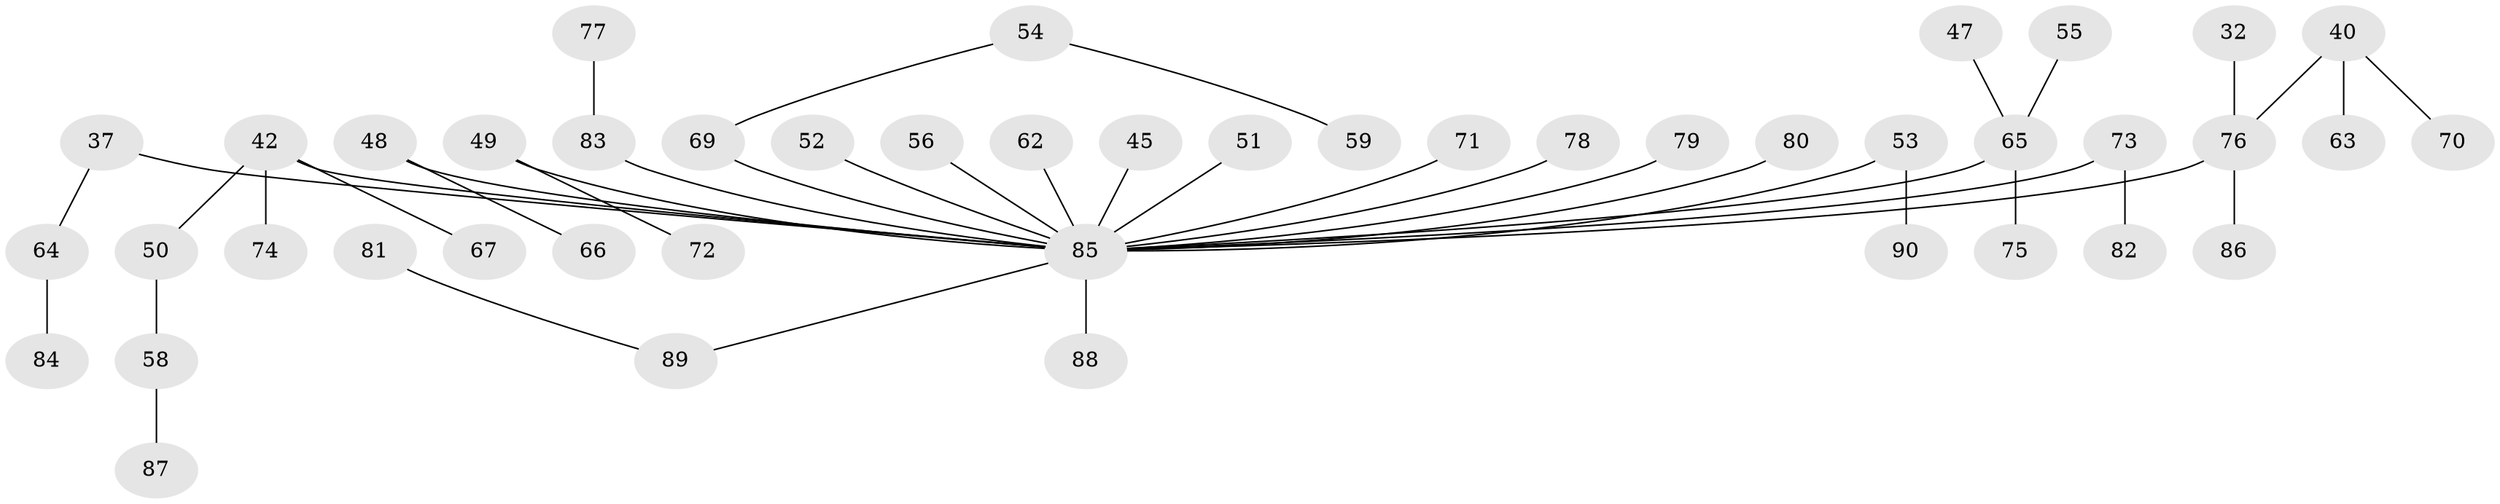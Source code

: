 // original degree distribution, {3: 0.16666666666666666, 1: 0.4777777777777778, 4: 0.1, 5: 0.011111111111111112, 7: 0.011111111111111112, 2: 0.23333333333333334}
// Generated by graph-tools (version 1.1) at 2025/52/03/09/25 04:52:48]
// undirected, 45 vertices, 44 edges
graph export_dot {
graph [start="1"]
  node [color=gray90,style=filled];
  32;
  37;
  40 [super="+20+39"];
  42;
  45;
  47;
  48 [super="+46"];
  49;
  50;
  51;
  52;
  53;
  54;
  55;
  56;
  58;
  59;
  62;
  63;
  64;
  65 [super="+30"];
  66;
  67;
  69 [super="+44"];
  70;
  71;
  72;
  73 [super="+16"];
  74;
  75;
  76 [super="+3+2"];
  77;
  78;
  79;
  80;
  81;
  82;
  83 [super="+61"];
  84;
  85 [super="+29+9+23+11+34+35+36+28+38+43+41+57+27"];
  86;
  87;
  88;
  89 [super="+68"];
  90;
  32 -- 76;
  37 -- 64;
  37 -- 85;
  40 -- 76;
  40 -- 70;
  40 -- 63;
  42 -- 50;
  42 -- 67;
  42 -- 74;
  42 -- 85;
  45 -- 85;
  47 -- 65;
  48 -- 66;
  48 -- 85;
  49 -- 72;
  49 -- 85;
  50 -- 58;
  51 -- 85;
  52 -- 85;
  53 -- 90;
  53 -- 85;
  54 -- 59;
  54 -- 69;
  55 -- 65;
  56 -- 85;
  58 -- 87;
  62 -- 85;
  64 -- 84;
  65 -- 85;
  65 -- 75;
  69 -- 85;
  71 -- 85;
  73 -- 82;
  73 -- 85;
  76 -- 86;
  76 -- 85;
  77 -- 83;
  78 -- 85;
  79 -- 85;
  80 -- 85;
  81 -- 89;
  83 -- 85;
  85 -- 88;
  85 -- 89;
}
